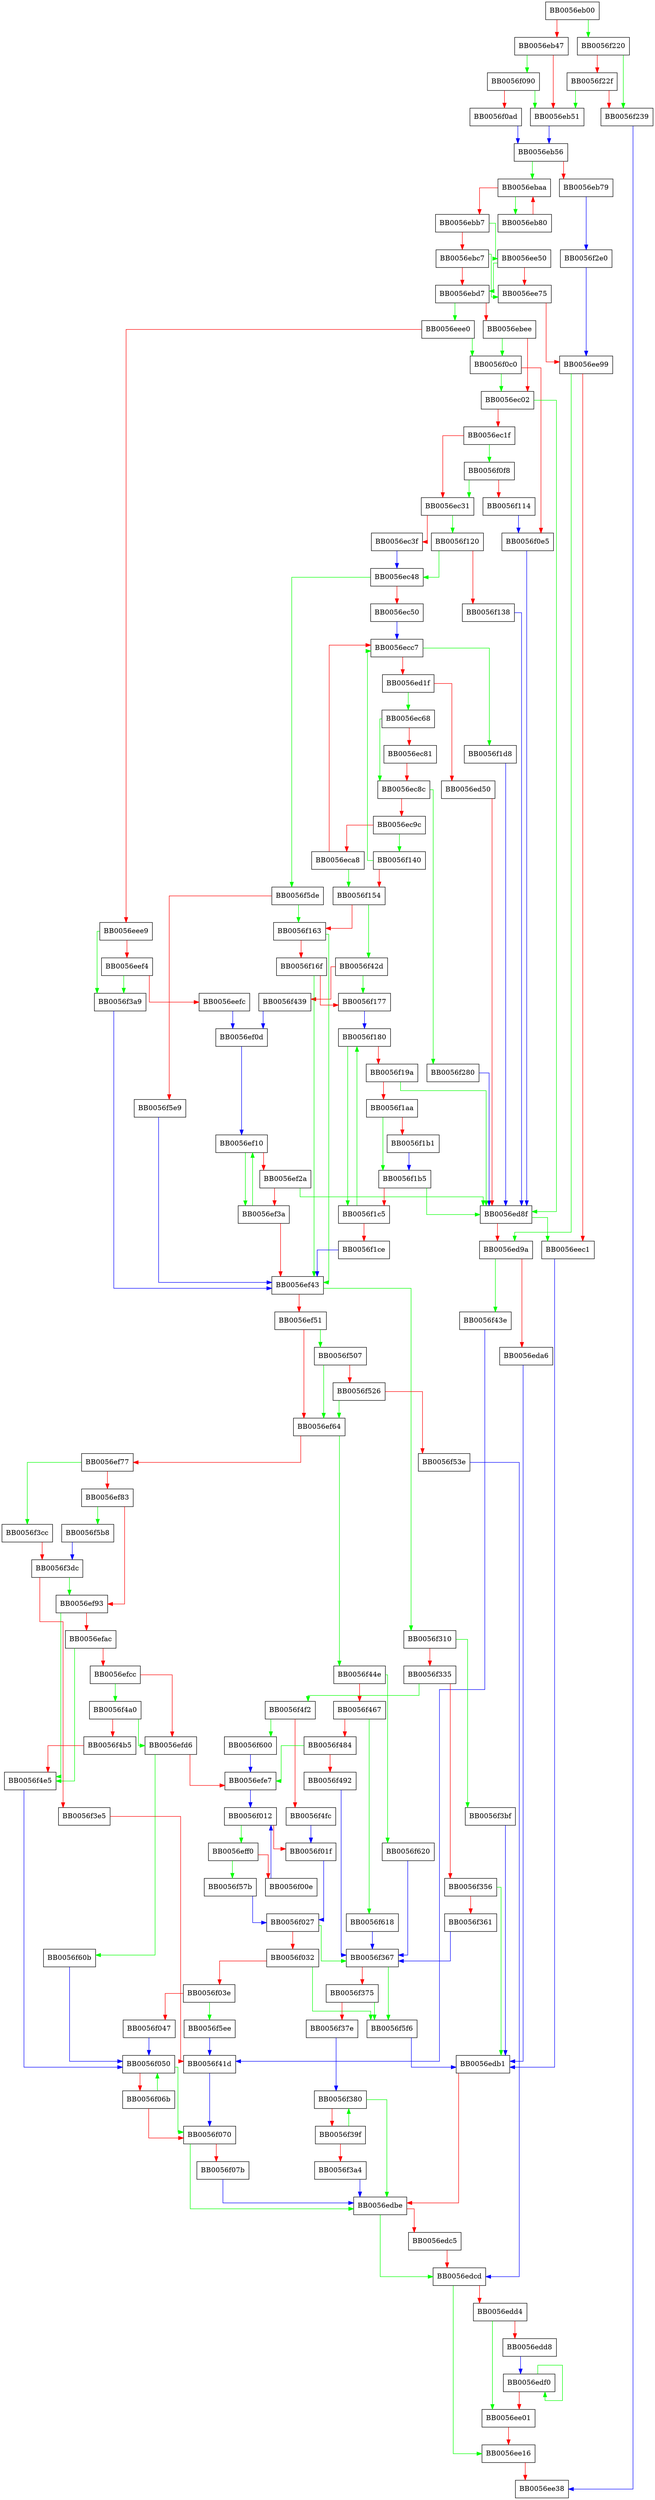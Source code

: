 digraph CMS_verify {
  node [shape="box"];
  graph [splines=ortho];
  BB0056eb00 -> BB0056f220 [color="green"];
  BB0056eb00 -> BB0056eb47 [color="red"];
  BB0056eb47 -> BB0056f090 [color="green"];
  BB0056eb47 -> BB0056eb51 [color="red"];
  BB0056eb51 -> BB0056eb56 [color="blue"];
  BB0056eb56 -> BB0056ebaa [color="green"];
  BB0056eb56 -> BB0056eb79 [color="red"];
  BB0056eb79 -> BB0056f2e0 [color="blue"];
  BB0056eb80 -> BB0056ebaa [color="red"];
  BB0056ebaa -> BB0056eb80 [color="green"];
  BB0056ebaa -> BB0056ebb7 [color="red"];
  BB0056ebb7 -> BB0056ee50 [color="green"];
  BB0056ebb7 -> BB0056ebc7 [color="red"];
  BB0056ebc7 -> BB0056ee75 [color="green"];
  BB0056ebc7 -> BB0056ebd7 [color="red"];
  BB0056ebd7 -> BB0056eee0 [color="green"];
  BB0056ebd7 -> BB0056ebee [color="red"];
  BB0056ebee -> BB0056f0c0 [color="green"];
  BB0056ebee -> BB0056ec02 [color="red"];
  BB0056ec02 -> BB0056ed8f [color="green"];
  BB0056ec02 -> BB0056ec1f [color="red"];
  BB0056ec1f -> BB0056f0f8 [color="green"];
  BB0056ec1f -> BB0056ec31 [color="red"];
  BB0056ec31 -> BB0056f120 [color="green"];
  BB0056ec31 -> BB0056ec3f [color="red"];
  BB0056ec3f -> BB0056ec48 [color="blue"];
  BB0056ec48 -> BB0056f5de [color="green"];
  BB0056ec48 -> BB0056ec50 [color="red"];
  BB0056ec50 -> BB0056ecc7 [color="blue"];
  BB0056ec68 -> BB0056ec8c [color="green"];
  BB0056ec68 -> BB0056ec81 [color="red"];
  BB0056ec81 -> BB0056ec8c [color="red"];
  BB0056ec8c -> BB0056f280 [color="green"];
  BB0056ec8c -> BB0056ec9c [color="red"];
  BB0056ec9c -> BB0056f140 [color="green"];
  BB0056ec9c -> BB0056eca8 [color="red"];
  BB0056eca8 -> BB0056f154 [color="green"];
  BB0056eca8 -> BB0056ecc7 [color="red"];
  BB0056ecc7 -> BB0056f1d8 [color="green"];
  BB0056ecc7 -> BB0056ed1f [color="red"];
  BB0056ed1f -> BB0056ec68 [color="green"];
  BB0056ed1f -> BB0056ed50 [color="red"];
  BB0056ed50 -> BB0056ed8f [color="red"];
  BB0056ed8f -> BB0056eec1 [color="green"];
  BB0056ed8f -> BB0056ed9a [color="red"];
  BB0056ed9a -> BB0056f43e [color="green"];
  BB0056ed9a -> BB0056eda6 [color="red"];
  BB0056eda6 -> BB0056edb1 [color="blue"];
  BB0056edb1 -> BB0056edbe [color="red"];
  BB0056edbe -> BB0056edcd [color="green"];
  BB0056edbe -> BB0056edc5 [color="red"];
  BB0056edc5 -> BB0056edcd [color="red"];
  BB0056edcd -> BB0056ee16 [color="green"];
  BB0056edcd -> BB0056edd4 [color="red"];
  BB0056edd4 -> BB0056ee01 [color="green"];
  BB0056edd4 -> BB0056edd8 [color="red"];
  BB0056edd8 -> BB0056edf0 [color="blue"];
  BB0056edf0 -> BB0056edf0 [color="green"];
  BB0056edf0 -> BB0056ee01 [color="red"];
  BB0056ee01 -> BB0056ee16 [color="red"];
  BB0056ee16 -> BB0056ee38 [color="red"];
  BB0056ee50 -> BB0056ebd7 [color="green"];
  BB0056ee50 -> BB0056ee75 [color="red"];
  BB0056ee75 -> BB0056ee99 [color="red"];
  BB0056ee99 -> BB0056ed9a [color="green"];
  BB0056ee99 -> BB0056eec1 [color="red"];
  BB0056eec1 -> BB0056edb1 [color="blue"];
  BB0056eee0 -> BB0056f0c0 [color="green"];
  BB0056eee0 -> BB0056eee9 [color="red"];
  BB0056eee9 -> BB0056f3a9 [color="green"];
  BB0056eee9 -> BB0056eef4 [color="red"];
  BB0056eef4 -> BB0056f3a9 [color="green"];
  BB0056eef4 -> BB0056eefc [color="red"];
  BB0056eefc -> BB0056ef0d [color="blue"];
  BB0056ef0d -> BB0056ef10 [color="blue"];
  BB0056ef10 -> BB0056ef3a [color="green"];
  BB0056ef10 -> BB0056ef2a [color="red"];
  BB0056ef2a -> BB0056ed8f [color="green"];
  BB0056ef2a -> BB0056ef3a [color="red"];
  BB0056ef3a -> BB0056ef10 [color="green"];
  BB0056ef3a -> BB0056ef43 [color="red"];
  BB0056ef43 -> BB0056f310 [color="green"];
  BB0056ef43 -> BB0056ef51 [color="red"];
  BB0056ef51 -> BB0056f507 [color="green"];
  BB0056ef51 -> BB0056ef64 [color="red"];
  BB0056ef64 -> BB0056f44e [color="green"];
  BB0056ef64 -> BB0056ef77 [color="red"];
  BB0056ef77 -> BB0056f3cc [color="green"];
  BB0056ef77 -> BB0056ef83 [color="red"];
  BB0056ef83 -> BB0056f5b8 [color="green"];
  BB0056ef83 -> BB0056ef93 [color="red"];
  BB0056ef93 -> BB0056f4e5 [color="green"];
  BB0056ef93 -> BB0056efac [color="red"];
  BB0056efac -> BB0056f4e5 [color="green"];
  BB0056efac -> BB0056efcc [color="red"];
  BB0056efcc -> BB0056f4a0 [color="green"];
  BB0056efcc -> BB0056efd6 [color="red"];
  BB0056efd6 -> BB0056f60b [color="green"];
  BB0056efd6 -> BB0056efe7 [color="red"];
  BB0056efe7 -> BB0056f012 [color="blue"];
  BB0056eff0 -> BB0056f57b [color="green"];
  BB0056eff0 -> BB0056f00e [color="red"];
  BB0056f00e -> BB0056f012 [color="blue"];
  BB0056f012 -> BB0056eff0 [color="green"];
  BB0056f012 -> BB0056f01f [color="red"];
  BB0056f01f -> BB0056f027 [color="blue"];
  BB0056f027 -> BB0056f367 [color="green"];
  BB0056f027 -> BB0056f032 [color="red"];
  BB0056f032 -> BB0056f5f6 [color="green"];
  BB0056f032 -> BB0056f03e [color="red"];
  BB0056f03e -> BB0056f5ee [color="green"];
  BB0056f03e -> BB0056f047 [color="red"];
  BB0056f047 -> BB0056f050 [color="blue"];
  BB0056f050 -> BB0056f070 [color="green"];
  BB0056f050 -> BB0056f06b [color="red"];
  BB0056f06b -> BB0056f050 [color="green"];
  BB0056f06b -> BB0056f070 [color="red"];
  BB0056f070 -> BB0056edbe [color="green"];
  BB0056f070 -> BB0056f07b [color="red"];
  BB0056f07b -> BB0056edbe [color="blue"];
  BB0056f090 -> BB0056eb51 [color="green"];
  BB0056f090 -> BB0056f0ad [color="red"];
  BB0056f0ad -> BB0056eb56 [color="blue"];
  BB0056f0c0 -> BB0056ec02 [color="green"];
  BB0056f0c0 -> BB0056f0e5 [color="red"];
  BB0056f0e5 -> BB0056ed8f [color="blue"];
  BB0056f0f8 -> BB0056ec31 [color="green"];
  BB0056f0f8 -> BB0056f114 [color="red"];
  BB0056f114 -> BB0056f0e5 [color="blue"];
  BB0056f120 -> BB0056ec48 [color="green"];
  BB0056f120 -> BB0056f138 [color="red"];
  BB0056f138 -> BB0056ed8f [color="blue"];
  BB0056f140 -> BB0056ecc7 [color="green"];
  BB0056f140 -> BB0056f154 [color="red"];
  BB0056f154 -> BB0056f42d [color="green"];
  BB0056f154 -> BB0056f163 [color="red"];
  BB0056f163 -> BB0056ef43 [color="green"];
  BB0056f163 -> BB0056f16f [color="red"];
  BB0056f16f -> BB0056ef43 [color="green"];
  BB0056f16f -> BB0056f177 [color="red"];
  BB0056f177 -> BB0056f180 [color="blue"];
  BB0056f180 -> BB0056f1c5 [color="green"];
  BB0056f180 -> BB0056f19a [color="red"];
  BB0056f19a -> BB0056ed8f [color="green"];
  BB0056f19a -> BB0056f1aa [color="red"];
  BB0056f1aa -> BB0056f1b5 [color="green"];
  BB0056f1aa -> BB0056f1b1 [color="red"];
  BB0056f1b1 -> BB0056f1b5 [color="blue"];
  BB0056f1b5 -> BB0056ed8f [color="green"];
  BB0056f1b5 -> BB0056f1c5 [color="red"];
  BB0056f1c5 -> BB0056f180 [color="green"];
  BB0056f1c5 -> BB0056f1ce [color="red"];
  BB0056f1ce -> BB0056ef43 [color="blue"];
  BB0056f1d8 -> BB0056ed8f [color="blue"];
  BB0056f220 -> BB0056f239 [color="green"];
  BB0056f220 -> BB0056f22f [color="red"];
  BB0056f22f -> BB0056eb51 [color="green"];
  BB0056f22f -> BB0056f239 [color="red"];
  BB0056f239 -> BB0056ee38 [color="blue"];
  BB0056f280 -> BB0056ed8f [color="blue"];
  BB0056f2e0 -> BB0056ee99 [color="blue"];
  BB0056f310 -> BB0056f3bf [color="green"];
  BB0056f310 -> BB0056f335 [color="red"];
  BB0056f335 -> BB0056f4f2 [color="green"];
  BB0056f335 -> BB0056f356 [color="red"];
  BB0056f356 -> BB0056edb1 [color="green"];
  BB0056f356 -> BB0056f361 [color="red"];
  BB0056f361 -> BB0056f367 [color="blue"];
  BB0056f367 -> BB0056f5f6 [color="green"];
  BB0056f367 -> BB0056f375 [color="red"];
  BB0056f375 -> BB0056f5f6 [color="green"];
  BB0056f375 -> BB0056f37e [color="red"];
  BB0056f37e -> BB0056f380 [color="blue"];
  BB0056f380 -> BB0056edbe [color="green"];
  BB0056f380 -> BB0056f39f [color="red"];
  BB0056f39f -> BB0056f380 [color="green"];
  BB0056f39f -> BB0056f3a4 [color="red"];
  BB0056f3a4 -> BB0056edbe [color="blue"];
  BB0056f3a9 -> BB0056ef43 [color="blue"];
  BB0056f3bf -> BB0056edb1 [color="blue"];
  BB0056f3cc -> BB0056f3dc [color="red"];
  BB0056f3dc -> BB0056ef93 [color="green"];
  BB0056f3dc -> BB0056f3e5 [color="red"];
  BB0056f3e5 -> BB0056f41d [color="red"];
  BB0056f41d -> BB0056f070 [color="blue"];
  BB0056f42d -> BB0056f177 [color="green"];
  BB0056f42d -> BB0056f439 [color="red"];
  BB0056f439 -> BB0056ef0d [color="blue"];
  BB0056f43e -> BB0056f41d [color="blue"];
  BB0056f44e -> BB0056f620 [color="green"];
  BB0056f44e -> BB0056f467 [color="red"];
  BB0056f467 -> BB0056f618 [color="green"];
  BB0056f467 -> BB0056f484 [color="red"];
  BB0056f484 -> BB0056efe7 [color="green"];
  BB0056f484 -> BB0056f492 [color="red"];
  BB0056f492 -> BB0056f367 [color="blue"];
  BB0056f4a0 -> BB0056efd6 [color="green"];
  BB0056f4a0 -> BB0056f4b5 [color="red"];
  BB0056f4b5 -> BB0056f4e5 [color="red"];
  BB0056f4e5 -> BB0056f050 [color="blue"];
  BB0056f4f2 -> BB0056f600 [color="green"];
  BB0056f4f2 -> BB0056f4fc [color="red"];
  BB0056f4fc -> BB0056f01f [color="blue"];
  BB0056f507 -> BB0056ef64 [color="green"];
  BB0056f507 -> BB0056f526 [color="red"];
  BB0056f526 -> BB0056ef64 [color="green"];
  BB0056f526 -> BB0056f53e [color="red"];
  BB0056f53e -> BB0056edcd [color="blue"];
  BB0056f57b -> BB0056f027 [color="blue"];
  BB0056f5b8 -> BB0056f3dc [color="blue"];
  BB0056f5de -> BB0056f163 [color="green"];
  BB0056f5de -> BB0056f5e9 [color="red"];
  BB0056f5e9 -> BB0056ef43 [color="blue"];
  BB0056f5ee -> BB0056f41d [color="blue"];
  BB0056f5f6 -> BB0056edb1 [color="blue"];
  BB0056f600 -> BB0056efe7 [color="blue"];
  BB0056f60b -> BB0056f050 [color="blue"];
  BB0056f618 -> BB0056f367 [color="blue"];
  BB0056f620 -> BB0056f367 [color="blue"];
}